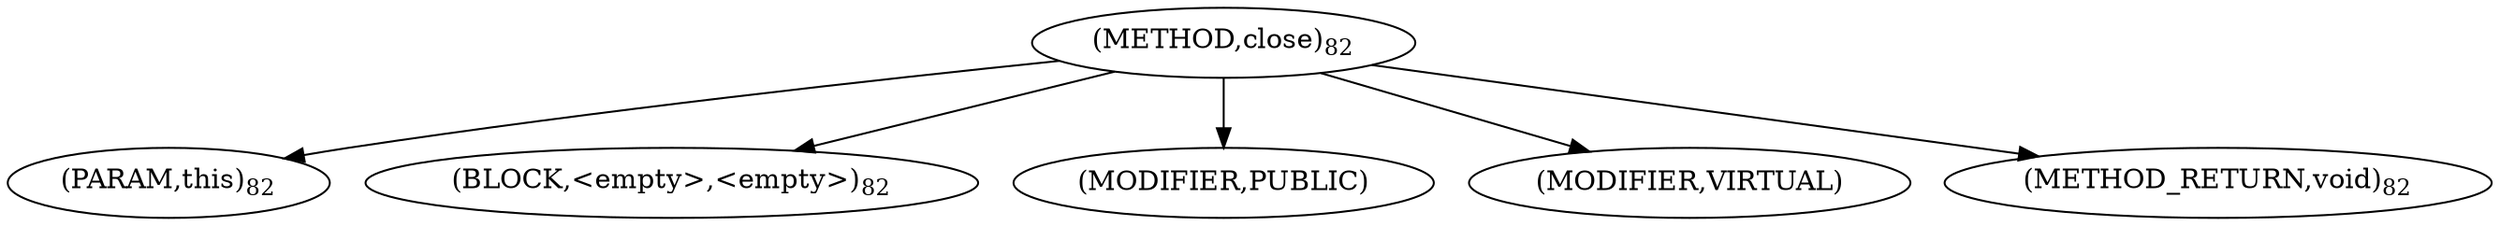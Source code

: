 digraph "close" {  
"20" [label = <(METHOD,close)<SUB>82</SUB>> ]
"21" [label = <(PARAM,this)<SUB>82</SUB>> ]
"22" [label = <(BLOCK,&lt;empty&gt;,&lt;empty&gt;)<SUB>82</SUB>> ]
"23" [label = <(MODIFIER,PUBLIC)> ]
"24" [label = <(MODIFIER,VIRTUAL)> ]
"25" [label = <(METHOD_RETURN,void)<SUB>82</SUB>> ]
  "20" -> "21" 
  "20" -> "22" 
  "20" -> "23" 
  "20" -> "24" 
  "20" -> "25" 
}
